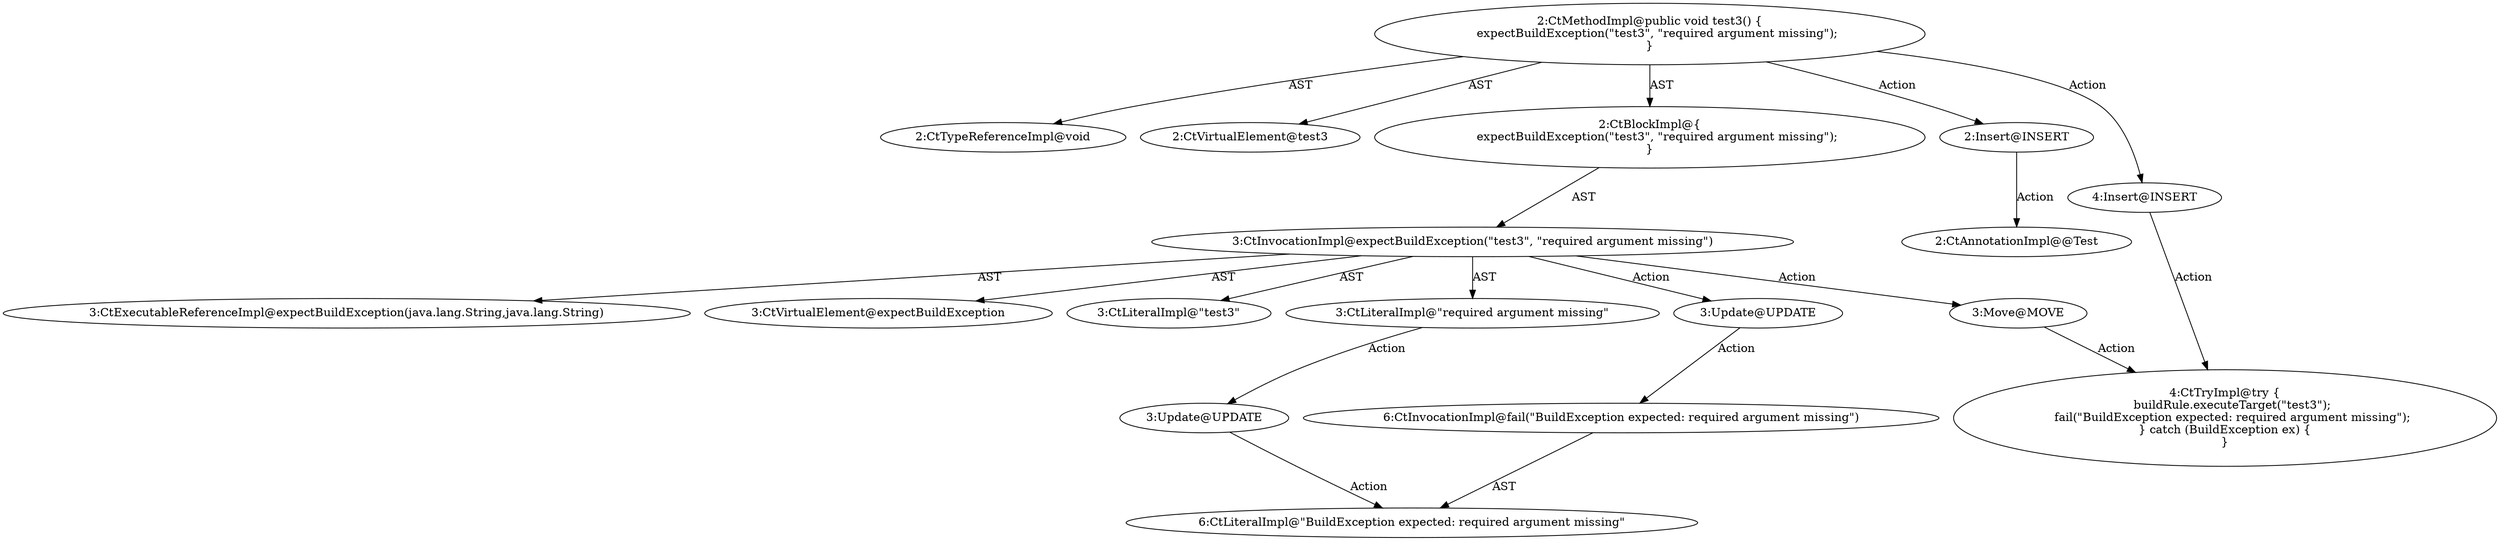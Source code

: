 digraph "test3#?" {
0 [label="2:CtTypeReferenceImpl@void" shape=ellipse]
1 [label="2:CtVirtualElement@test3" shape=ellipse]
2 [label="3:CtExecutableReferenceImpl@expectBuildException(java.lang.String,java.lang.String)" shape=ellipse]
3 [label="3:CtVirtualElement@expectBuildException" shape=ellipse]
4 [label="3:CtLiteralImpl@\"test3\"" shape=ellipse]
5 [label="3:CtLiteralImpl@\"required argument missing\"" shape=ellipse]
6 [label="3:CtInvocationImpl@expectBuildException(\"test3\", \"required argument missing\")" shape=ellipse]
7 [label="2:CtBlockImpl@\{
    expectBuildException(\"test3\", \"required argument missing\");
\}" shape=ellipse]
8 [label="2:CtMethodImpl@public void test3() \{
    expectBuildException(\"test3\", \"required argument missing\");
\}" shape=ellipse]
9 [label="3:Update@UPDATE" shape=ellipse]
10 [label="6:CtInvocationImpl@fail(\"BuildException expected: required argument missing\")" shape=ellipse]
11 [label="3:Update@UPDATE" shape=ellipse]
12 [label="6:CtLiteralImpl@\"BuildException expected: required argument missing\"" shape=ellipse]
13 [label="2:Insert@INSERT" shape=ellipse]
14 [label="2:CtAnnotationImpl@@Test" shape=ellipse]
15 [label="4:Insert@INSERT" shape=ellipse]
16 [label="4:CtTryImpl@try \{
    buildRule.executeTarget(\"test3\");
    fail(\"BuildException expected: required argument missing\");
\} catch (BuildException ex) \{
\}" shape=ellipse]
17 [label="3:Move@MOVE" shape=ellipse]
5 -> 11 [label="Action"];
6 -> 3 [label="AST"];
6 -> 2 [label="AST"];
6 -> 4 [label="AST"];
6 -> 5 [label="AST"];
6 -> 9 [label="Action"];
6 -> 17 [label="Action"];
7 -> 6 [label="AST"];
8 -> 1 [label="AST"];
8 -> 0 [label="AST"];
8 -> 7 [label="AST"];
8 -> 13 [label="Action"];
8 -> 15 [label="Action"];
9 -> 10 [label="Action"];
10 -> 12 [label="AST"];
11 -> 12 [label="Action"];
13 -> 14 [label="Action"];
15 -> 16 [label="Action"];
17 -> 16 [label="Action"];
}